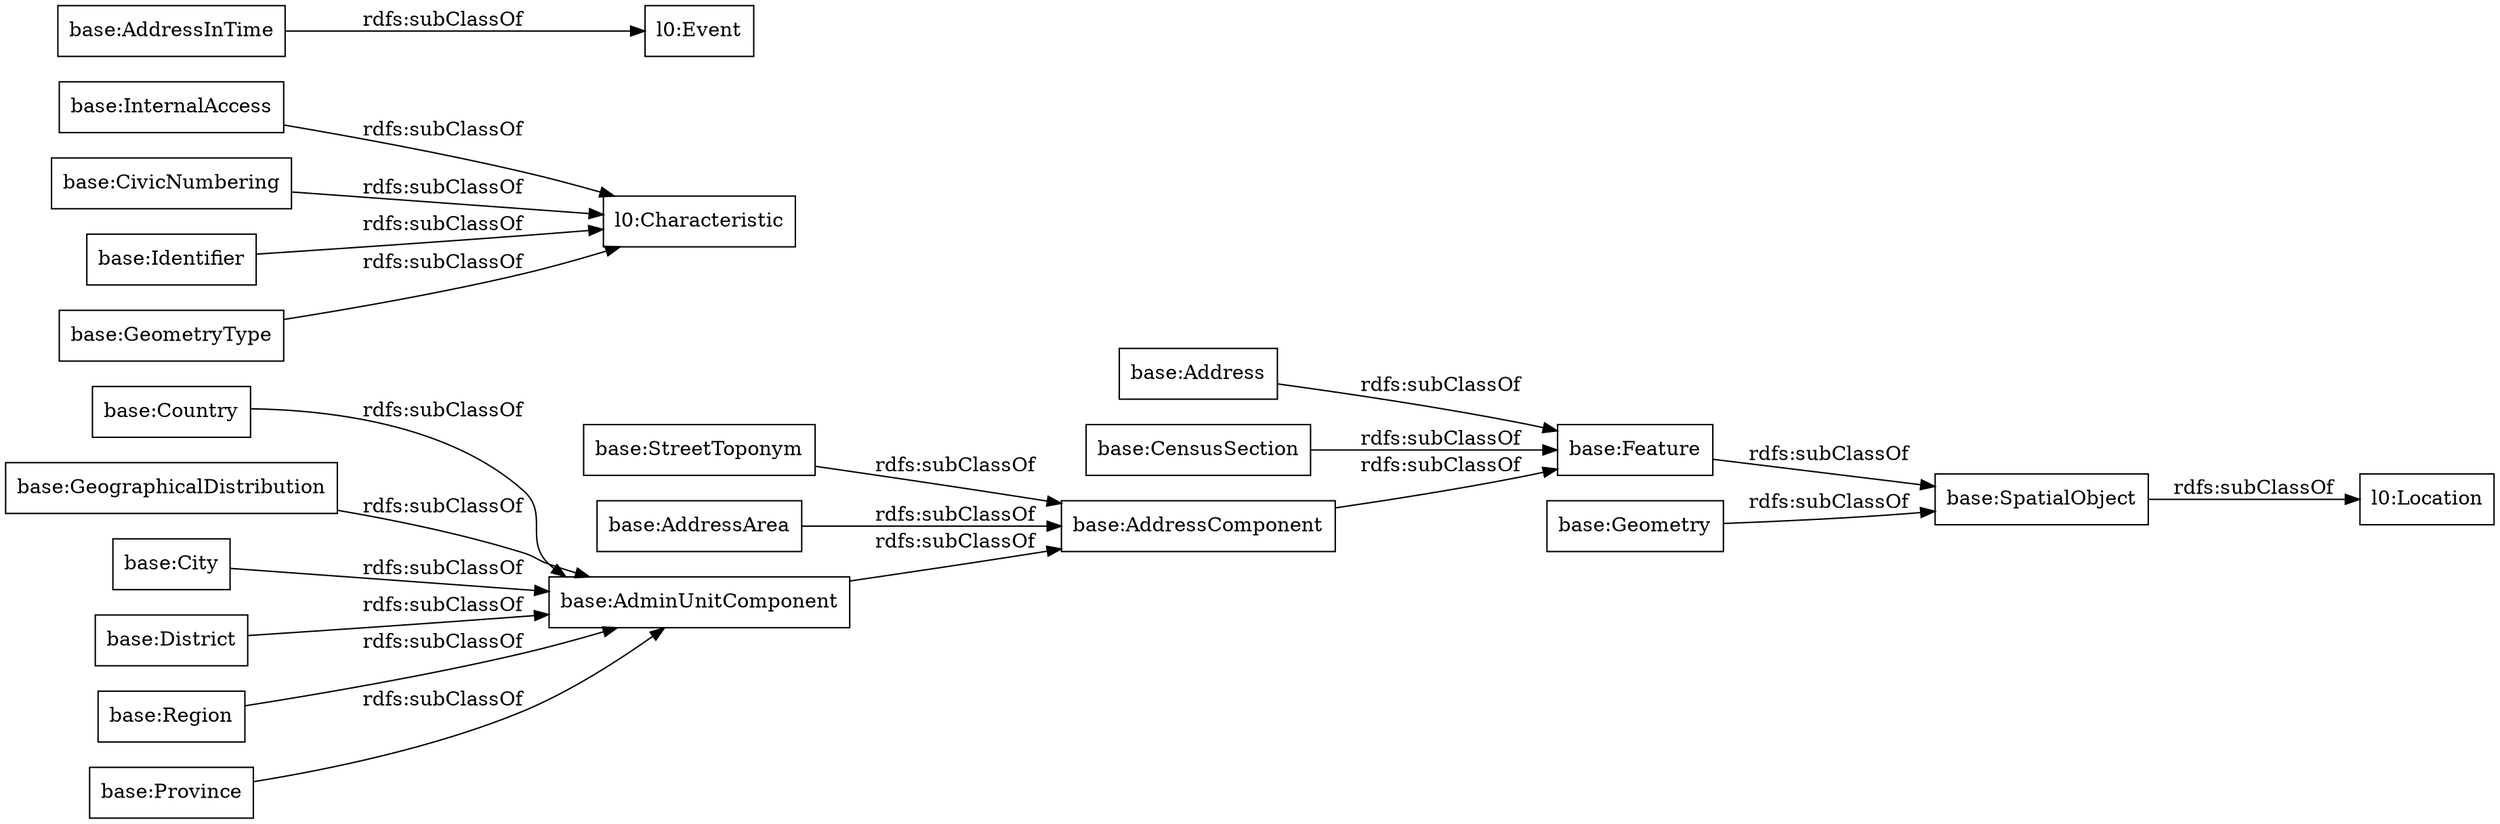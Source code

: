 digraph ar2dtool_diagram { 
rankdir=LR;
size="1000"
node [shape = rectangle, color="black"]; "base:Address" "base:Country" "base:InternalAccess" "l0:Event" "base:StreetToponym" "base:GeographicalDistribution" "base:SpatialObject" "l0:Location" "base:AddressArea" "l0:Characteristic" "base:CensusSection" "base:CivicNumbering" "base:City" "base:District" "base:Feature" "base:AddressComponent" "base:Region" "base:Province" "base:Identifier" "base:AdminUnitComponent" "base:AddressInTime" "base:Geometry" "base:GeometryType" ; /*classes style*/
	"base:Country" -> "base:AdminUnitComponent" [ label = "rdfs:subClassOf" ];
	"base:AddressArea" -> "base:AddressComponent" [ label = "rdfs:subClassOf" ];
	"base:InternalAccess" -> "l0:Characteristic" [ label = "rdfs:subClassOf" ];
	"base:StreetToponym" -> "base:AddressComponent" [ label = "rdfs:subClassOf" ];
	"base:AdminUnitComponent" -> "base:AddressComponent" [ label = "rdfs:subClassOf" ];
	"base:Identifier" -> "l0:Characteristic" [ label = "rdfs:subClassOf" ];
	"base:AddressComponent" -> "base:Feature" [ label = "rdfs:subClassOf" ];
	"base:Address" -> "base:Feature" [ label = "rdfs:subClassOf" ];
	"base:CivicNumbering" -> "l0:Characteristic" [ label = "rdfs:subClassOf" ];
	"base:GeographicalDistribution" -> "base:AdminUnitComponent" [ label = "rdfs:subClassOf" ];
	"base:Geometry" -> "base:SpatialObject" [ label = "rdfs:subClassOf" ];
	"base:District" -> "base:AdminUnitComponent" [ label = "rdfs:subClassOf" ];
	"base:Region" -> "base:AdminUnitComponent" [ label = "rdfs:subClassOf" ];
	"base:AddressInTime" -> "l0:Event" [ label = "rdfs:subClassOf" ];
	"base:GeometryType" -> "l0:Characteristic" [ label = "rdfs:subClassOf" ];
	"base:City" -> "base:AdminUnitComponent" [ label = "rdfs:subClassOf" ];
	"base:CensusSection" -> "base:Feature" [ label = "rdfs:subClassOf" ];
	"base:Feature" -> "base:SpatialObject" [ label = "rdfs:subClassOf" ];
	"base:Province" -> "base:AdminUnitComponent" [ label = "rdfs:subClassOf" ];
	"base:SpatialObject" -> "l0:Location" [ label = "rdfs:subClassOf" ];

}
